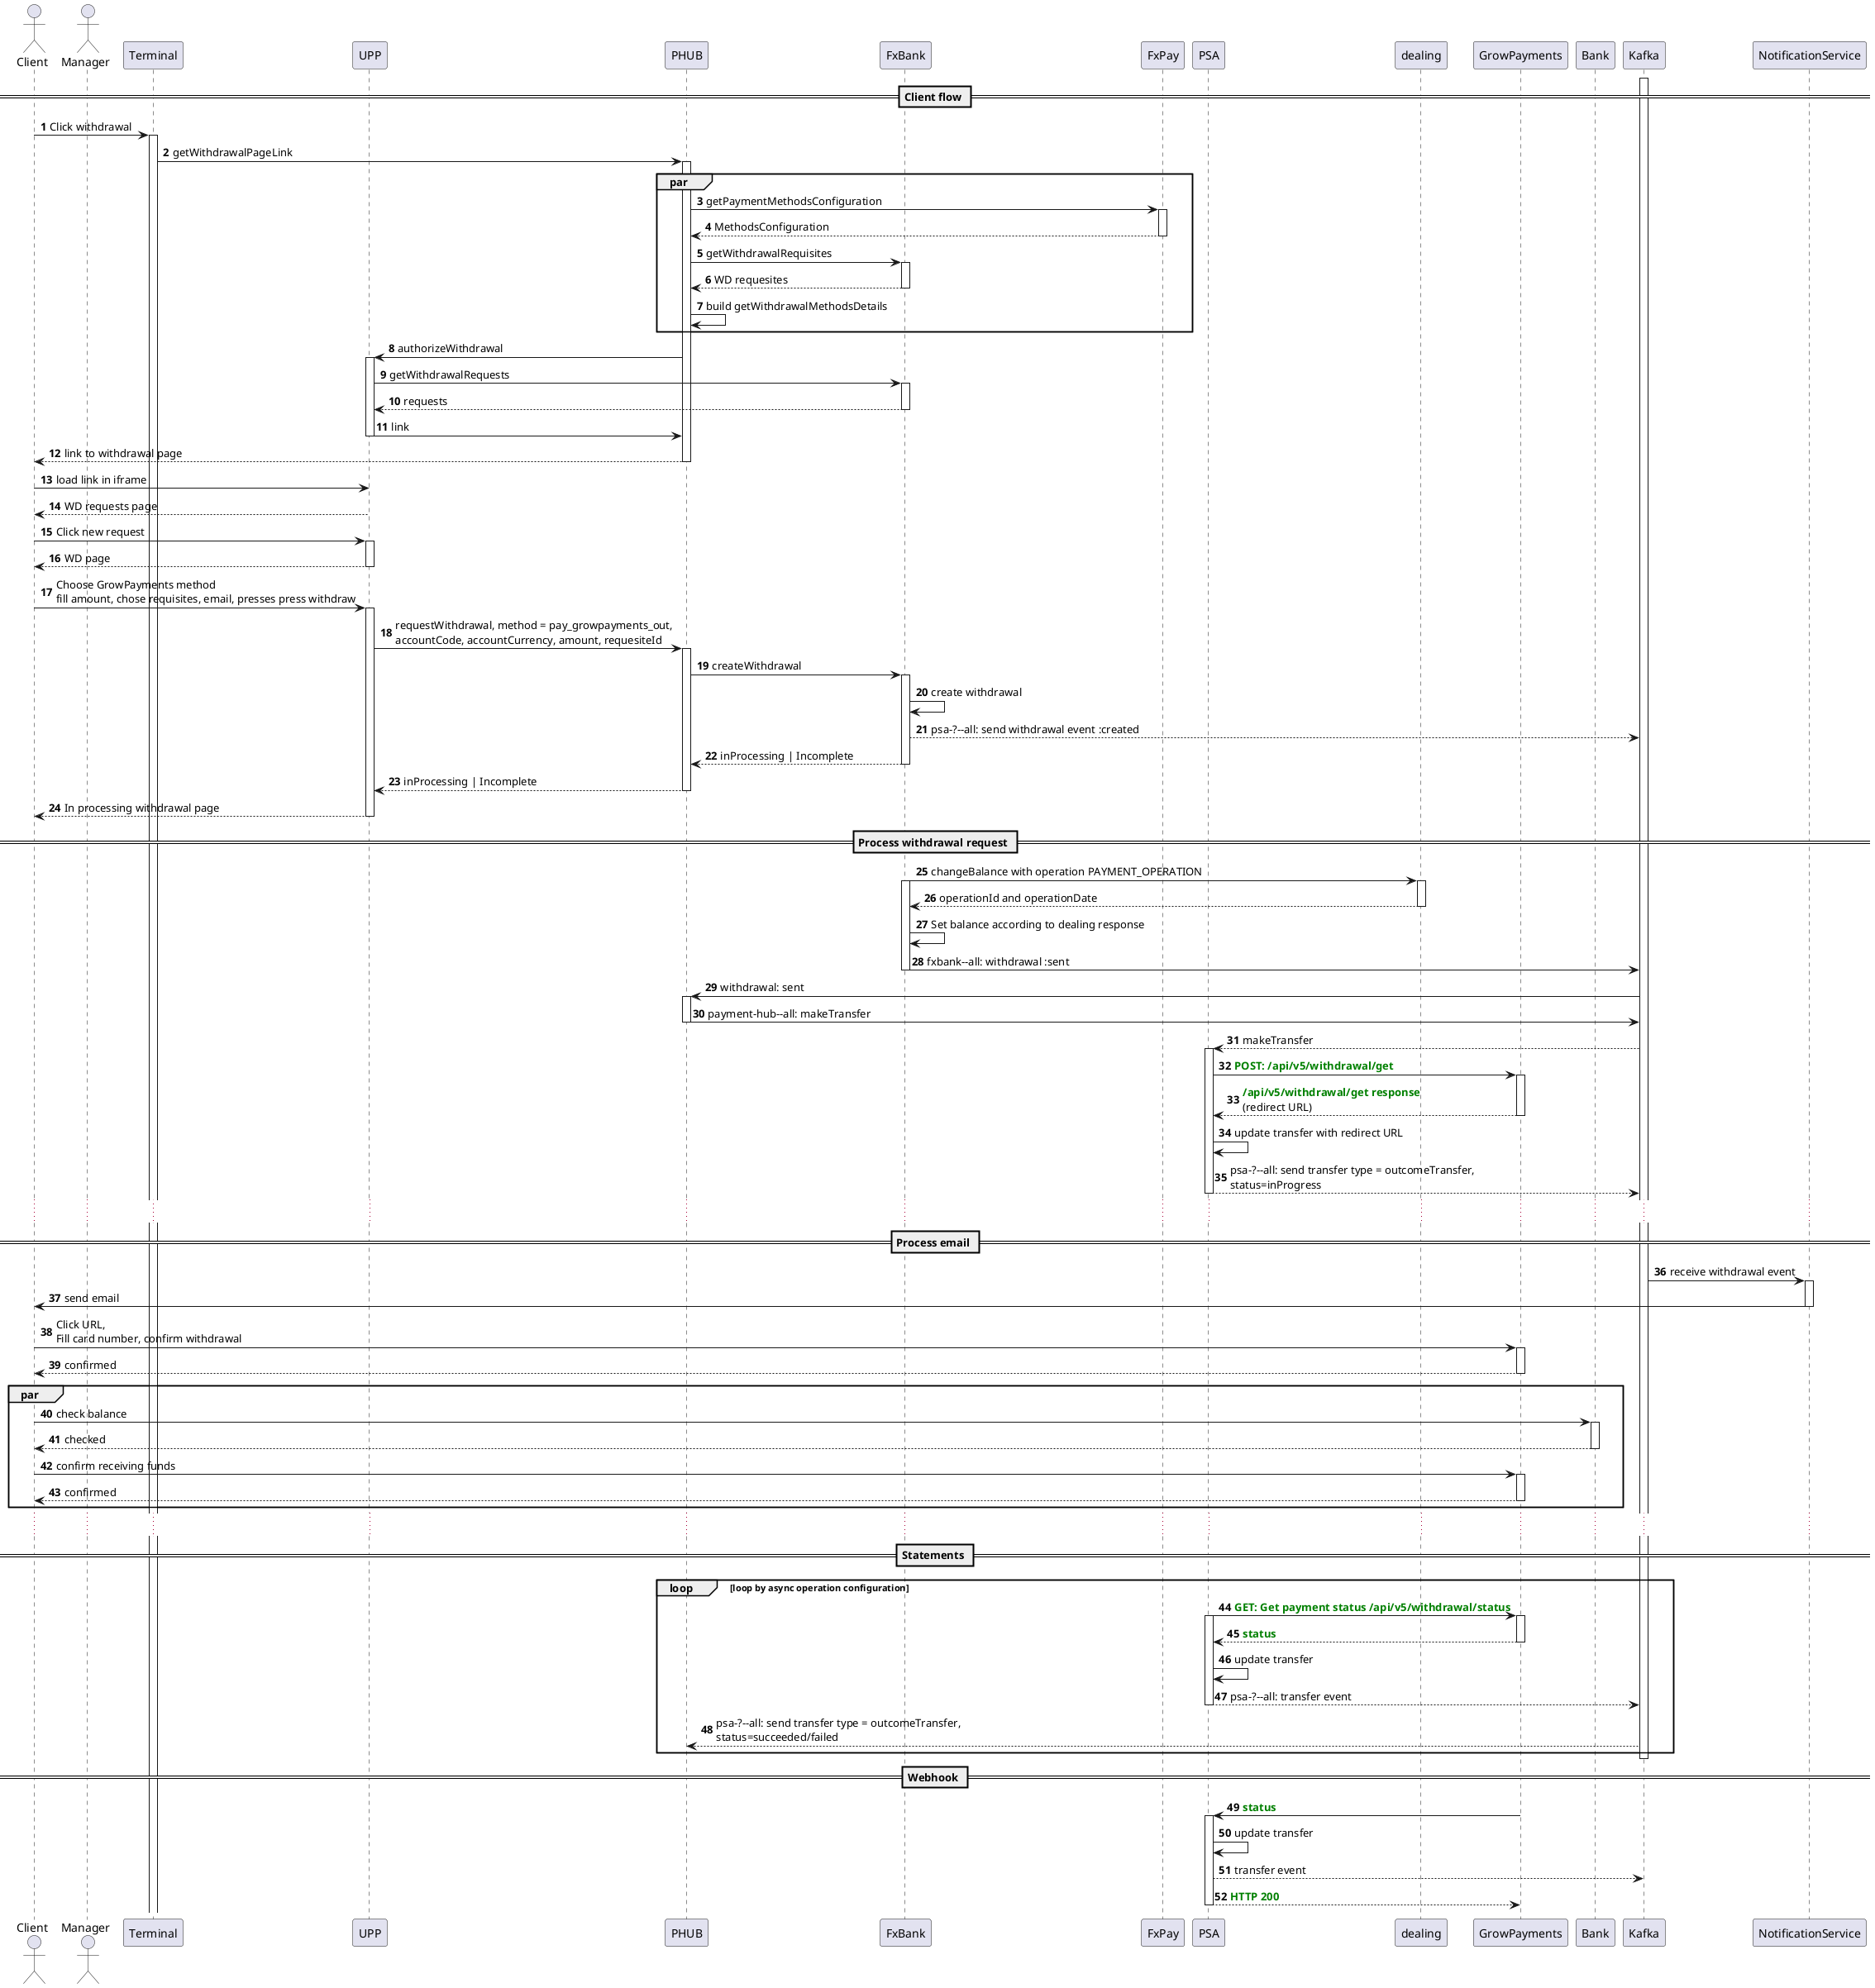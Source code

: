 @startuml
autonumber

actor Client
actor Manager
participant Terminal
participant UPP
participant PHUB
participant FxBank
participant FxPay
participant PSA
participant dealing
participant GrowPayments
participant Bank
participant Kafka
participant NotificationService

== Client flow ==

activate Kafka

Client -> Terminal ++: Click withdrawal
Terminal -> PHUB ++: getWithdrawalPageLink
par

PHUB -> FxPay ++: getPaymentMethodsConfiguration
FxPay --> PHUB --: MethodsConfiguration
PHUB -> FxBank ++: getWithdrawalRequisites
FxBank --> PHUB --: WD requesites
PHUB -> PHUB : build getWithdrawalMethodsDetails
end

PHUB -> UPP ++: authorizeWithdrawal
UPP -> FxBank ++: getWithdrawalRequests
FxBank --> UPP --: requests
UPP -> PHUB --: link
PHUB --> Client --: link to withdrawal page

Client -> UPP: load link in iframe
UPP --> Client: WD requests page

Client -> UPP ++: Click new request
UPP --> Client --: WD page

deactivate Client

Client -> UPP ++: Choose GrowPayments method\nfill amount, chose requisites, email, presses press withdraw
UPP -> PHUB ++: requestWithdrawal, method = pay_growpayments_out,\naccountCode, accountCurrency, amount, requesiteId
PHUB -> FxBank ++: createWithdrawal
FxBank -> FxBank : create withdrawal
FxBank --> Kafka : psa-?--all: send withdrawal event :created
FxBank --> PHUB --: inProcessing | Incomplete
PHUB --> UPP --: inProcessing | Incomplete
UPP --> Client --: In processing withdrawal page

== Process withdrawal request ==

FxBank -> dealing ++: changeBalance with operation PAYMENT_OPERATION
activate FxBank
dealing --> FxBank --:  operationId and operationDate
FxBank -> FxBank : Set balance according to dealing response 
FxBank -> Kafka --: fxbank--all: withdrawal :sent

Kafka -> PHUB ++: withdrawal: sent
PHUB -> Kafka --: payment-hub--all: makeTransfer
Kafka --> PSA ++: makeTransfer
PSA -> GrowPayments ++: <b><font color=green>POST: /api/v5/withdrawal/get
GrowPayments --> PSA --: <b><font color=green>/api/v5/withdrawal/get response \n(redirect URL)
PSA -> PSA : update transfer with redirect URL
PSA --> Kafka --: psa-?--all: send transfer type = outcomeTransfer, \nstatus=inProgress


...
== Process email ==
Kafka -> NotificationService ++: receive withdrawal event
NotificationService -> Client --: send email
Client -> GrowPayments ++: Click URL, \nFill card number, confirm withdrawal
GrowPayments --> Client --: confirmed

par
Client -> Bank ++: check balance
Bank --> Client --: checked
Client -> GrowPayments ++: confirm receiving funds
GrowPayments --> Client --: confirmed
end

...
== Statements ==
    loop loop by async operation configuration
    PSA -> GrowPayments ++: <b><font color=green>GET: Get payment status /api/v5/withdrawal/status
    activate PSA
    GrowPayments --> PSA --: <b><font color=green>status
    PSA -> PSA: update transfer
    PSA --> Kafka --:  psa-?--all: transfer event
    Kafka --> PHUB : psa-?--all: send transfer type = outcomeTransfer, \nstatus=succeeded/failed
    deactivate PSA
end loop

deactivate Kafka

== Webhook ==
activate GrowPayments
GrowPayments -> PSA ++: <b><font color=green>status
PSA -> PSA: update transfer
PSA --> Kafka: transfer event
PSA --> GrowPayments--: <b><font color=green>HTTP 200
deactivate GrowPayments


@enduml
